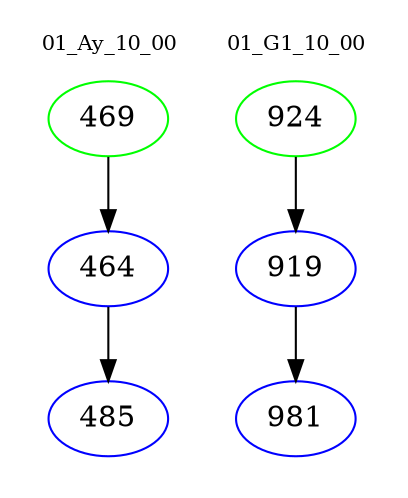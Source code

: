 digraph{
subgraph cluster_0 {
color = white
label = "01_Ay_10_00";
fontsize=10;
T0_469 [label="469", color="green"]
T0_469 -> T0_464 [color="black"]
T0_464 [label="464", color="blue"]
T0_464 -> T0_485 [color="black"]
T0_485 [label="485", color="blue"]
}
subgraph cluster_1 {
color = white
label = "01_G1_10_00";
fontsize=10;
T1_924 [label="924", color="green"]
T1_924 -> T1_919 [color="black"]
T1_919 [label="919", color="blue"]
T1_919 -> T1_981 [color="black"]
T1_981 [label="981", color="blue"]
}
}
